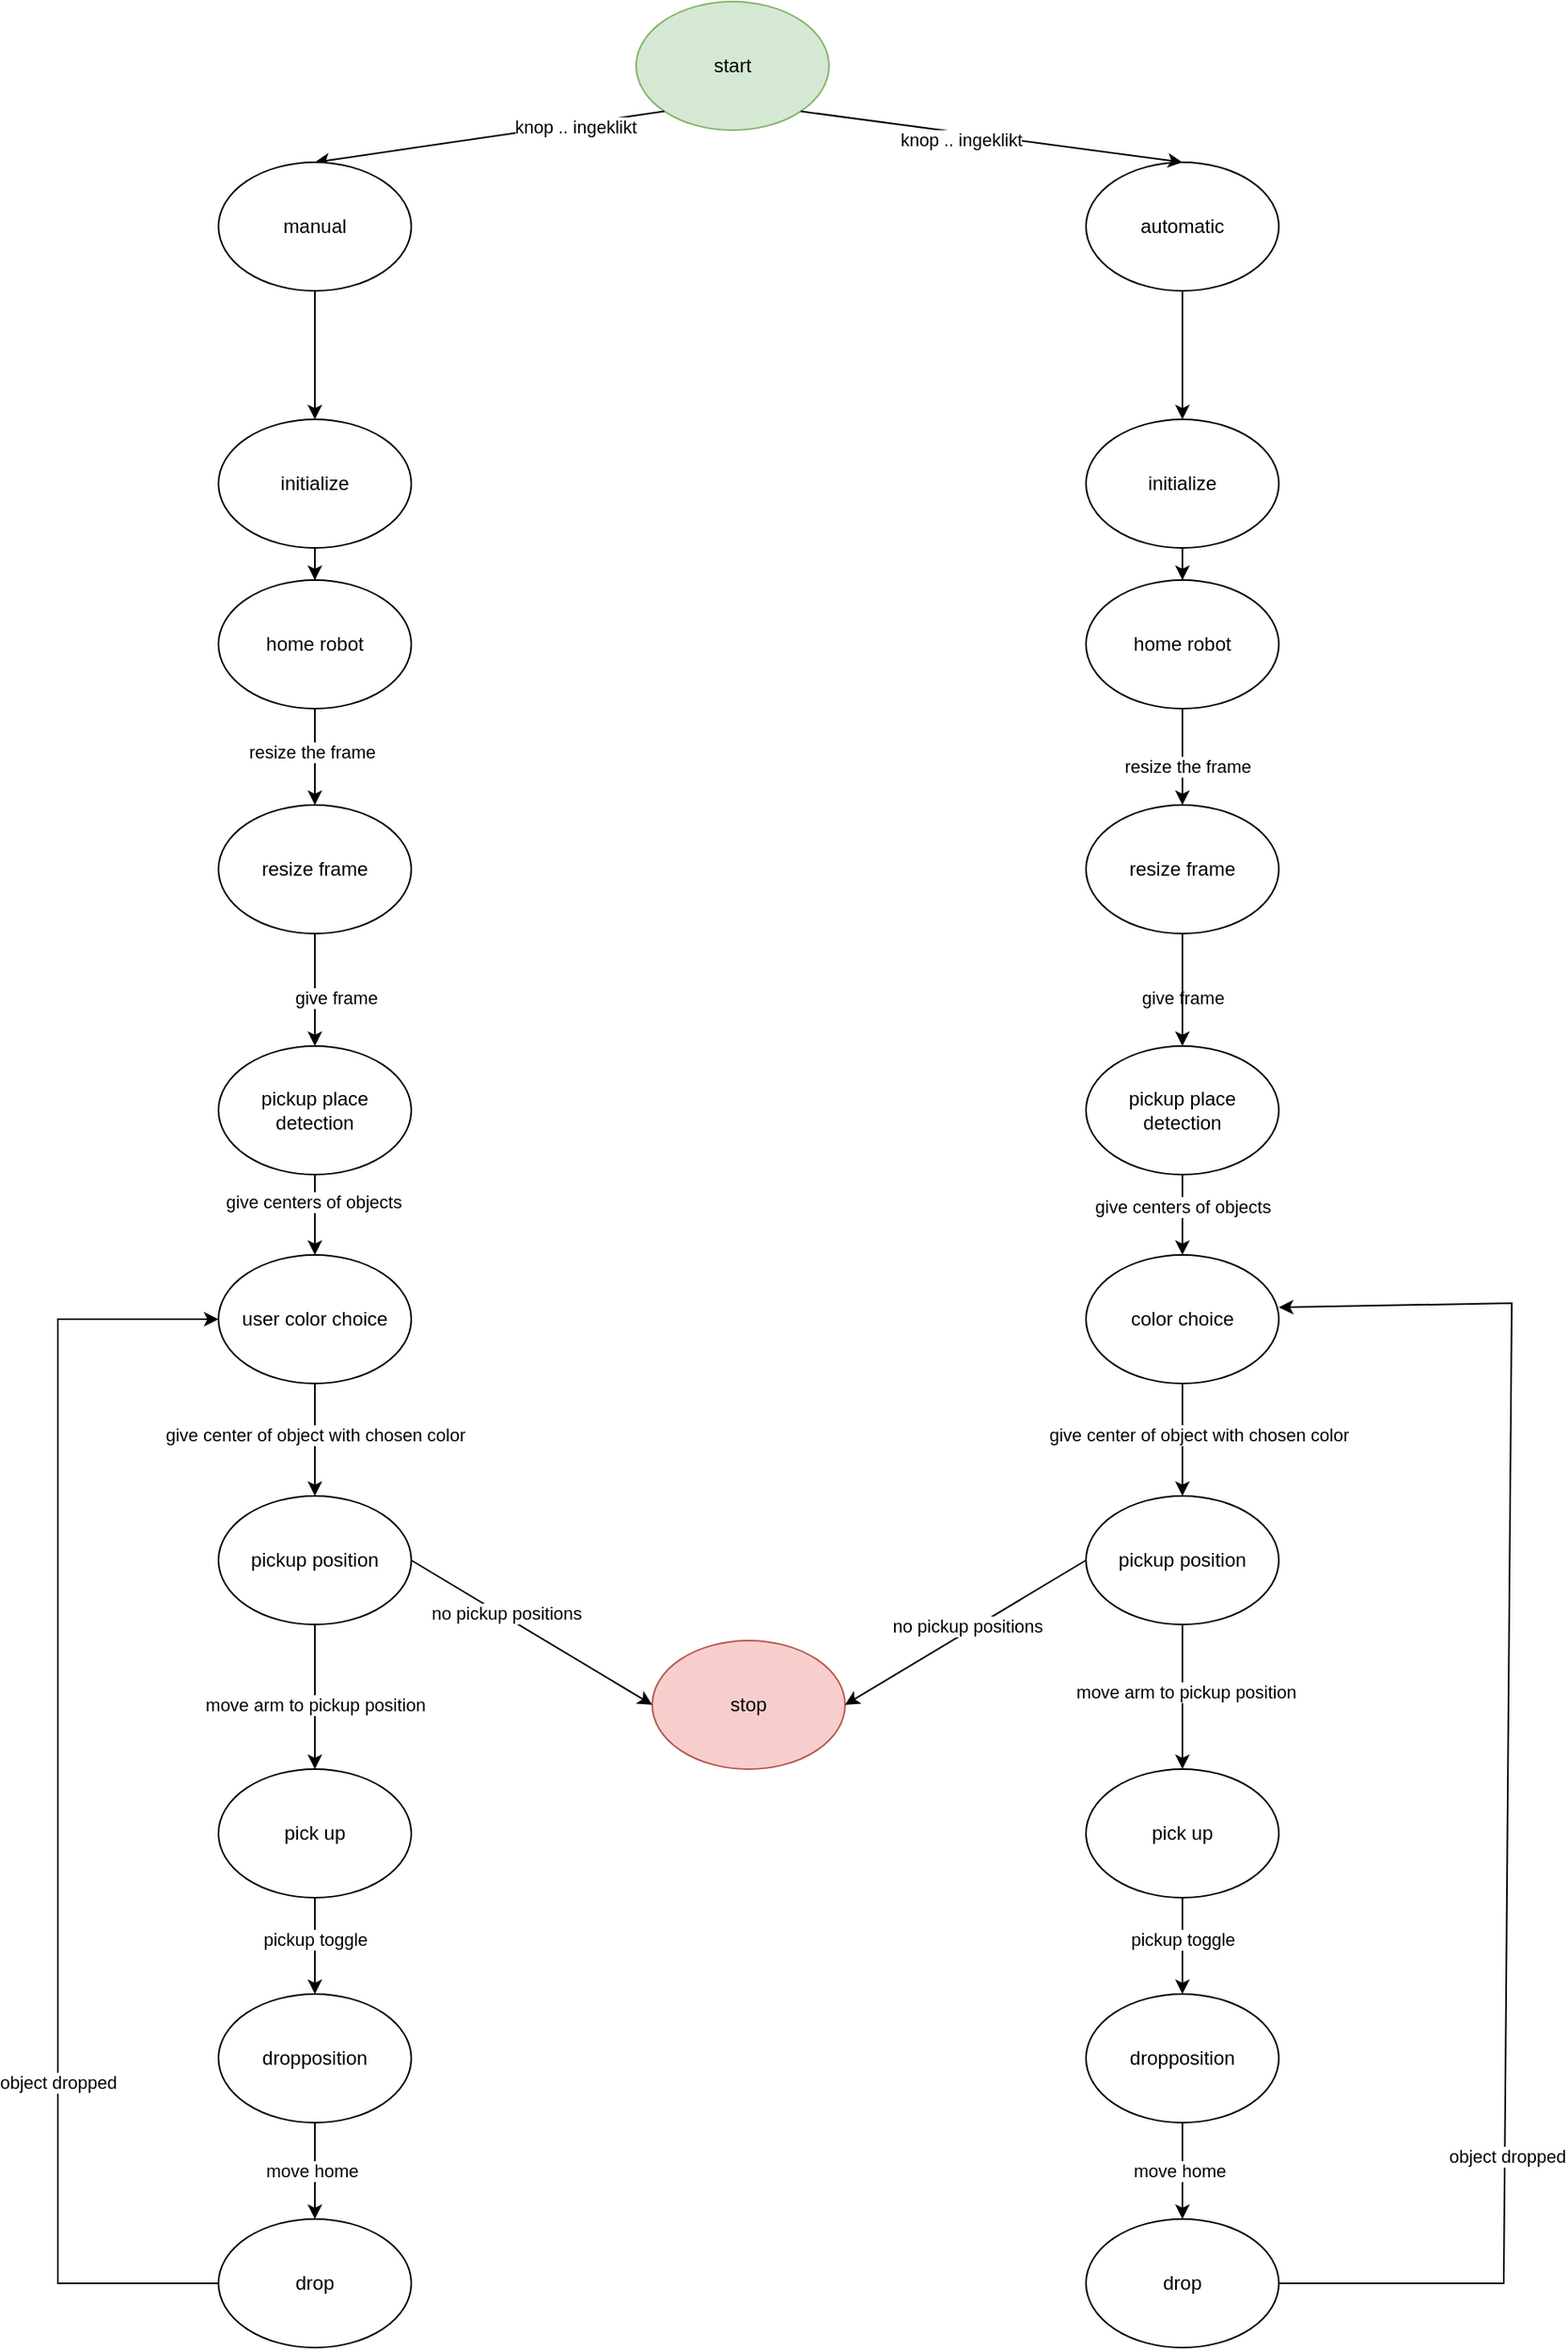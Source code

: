 <mxfile version="22.0.3" type="device">
  <diagram id="QGZ9qkBQXiq8oFRHzcYZ" name="Page-1">
    <mxGraphModel dx="1206" dy="1909" grid="1" gridSize="10" guides="1" tooltips="1" connect="1" arrows="1" fold="1" page="1" pageScale="1" pageWidth="850" pageHeight="1100" math="0" shadow="0">
      <root>
        <mxCell id="0" />
        <mxCell id="1" parent="0" />
        <mxCell id="dqPGrN33h6YWLL4-NXQ6-1" value="pickup position" style="ellipse;whiteSpace=wrap;html=1;" parent="1" vertex="1">
          <mxGeometry x="730" y="810" width="120" height="80" as="geometry" />
        </mxCell>
        <mxCell id="dqPGrN33h6YWLL4-NXQ6-2" value="" style="endArrow=classic;html=1;rounded=0;exitX=0.5;exitY=1;exitDx=0;exitDy=0;entryX=0.5;entryY=0;entryDx=0;entryDy=0;" parent="1" source="dqPGrN33h6YWLL4-NXQ6-1" target="dqPGrN33h6YWLL4-NXQ6-3" edge="1">
          <mxGeometry width="50" height="50" relative="1" as="geometry">
            <mxPoint x="805" y="880" as="sourcePoint" />
            <mxPoint x="745" y="830" as="targetPoint" />
          </mxGeometry>
        </mxCell>
        <mxCell id="dqPGrN33h6YWLL4-NXQ6-10" value="move arm to pickup position" style="edgeLabel;html=1;align=center;verticalAlign=middle;resizable=0;points=[];" parent="dqPGrN33h6YWLL4-NXQ6-2" vertex="1" connectable="0">
          <mxGeometry x="-0.07" y="2" relative="1" as="geometry">
            <mxPoint as="offset" />
          </mxGeometry>
        </mxCell>
        <mxCell id="dqPGrN33h6YWLL4-NXQ6-3" value="pick up" style="ellipse;whiteSpace=wrap;html=1;" parent="1" vertex="1">
          <mxGeometry x="730" y="980" width="120" height="80" as="geometry" />
        </mxCell>
        <mxCell id="dqPGrN33h6YWLL4-NXQ6-5" value="dropposition" style="ellipse;whiteSpace=wrap;html=1;" parent="1" vertex="1">
          <mxGeometry x="730" y="1120" width="120" height="80" as="geometry" />
        </mxCell>
        <mxCell id="dqPGrN33h6YWLL4-NXQ6-6" value="drop" style="ellipse;whiteSpace=wrap;html=1;" parent="1" vertex="1">
          <mxGeometry x="730" y="1260" width="120" height="80" as="geometry" />
        </mxCell>
        <mxCell id="jYfBmYPGDB_5rIrDpXSR-55" value="" style="edgeStyle=orthogonalEdgeStyle;rounded=0;orthogonalLoop=1;jettySize=auto;html=1;" edge="1" parent="1" source="dqPGrN33h6YWLL4-NXQ6-7" target="jYfBmYPGDB_5rIrDpXSR-54">
          <mxGeometry relative="1" as="geometry" />
        </mxCell>
        <mxCell id="dqPGrN33h6YWLL4-NXQ6-7" value="initialize" style="ellipse;whiteSpace=wrap;html=1;" parent="1" vertex="1">
          <mxGeometry x="730" y="140" width="120" height="80" as="geometry" />
        </mxCell>
        <mxCell id="dqPGrN33h6YWLL4-NXQ6-11" value="" style="endArrow=classic;html=1;rounded=0;exitX=0.5;exitY=1;exitDx=0;exitDy=0;" parent="1" source="dqPGrN33h6YWLL4-NXQ6-3" target="dqPGrN33h6YWLL4-NXQ6-5" edge="1">
          <mxGeometry width="50" height="50" relative="1" as="geometry">
            <mxPoint x="655" y="1140" as="sourcePoint" />
            <mxPoint x="705" y="1090" as="targetPoint" />
          </mxGeometry>
        </mxCell>
        <mxCell id="dqPGrN33h6YWLL4-NXQ6-12" value="pickup toggle" style="edgeLabel;html=1;align=center;verticalAlign=middle;resizable=0;points=[];" parent="dqPGrN33h6YWLL4-NXQ6-11" vertex="1" connectable="0">
          <mxGeometry x="-0.144" relative="1" as="geometry">
            <mxPoint as="offset" />
          </mxGeometry>
        </mxCell>
        <mxCell id="dqPGrN33h6YWLL4-NXQ6-13" value="" style="endArrow=classic;html=1;rounded=0;entryX=0.5;entryY=0;entryDx=0;entryDy=0;exitX=0.5;exitY=1;exitDx=0;exitDy=0;" parent="1" source="dqPGrN33h6YWLL4-NXQ6-5" target="dqPGrN33h6YWLL4-NXQ6-6" edge="1">
          <mxGeometry width="50" height="50" relative="1" as="geometry">
            <mxPoint x="790" y="1210" as="sourcePoint" />
            <mxPoint x="695" y="1230" as="targetPoint" />
          </mxGeometry>
        </mxCell>
        <mxCell id="dqPGrN33h6YWLL4-NXQ6-14" value="move home" style="edgeLabel;html=1;align=center;verticalAlign=middle;resizable=0;points=[];" parent="dqPGrN33h6YWLL4-NXQ6-13" vertex="1" connectable="0">
          <mxGeometry x="-0.024" y="-2" relative="1" as="geometry">
            <mxPoint as="offset" />
          </mxGeometry>
        </mxCell>
        <mxCell id="dqPGrN33h6YWLL4-NXQ6-15" value="" style="endArrow=classic;html=1;rounded=0;exitX=1;exitY=0.5;exitDx=0;exitDy=0;entryX=1;entryY=0.408;entryDx=0;entryDy=0;entryPerimeter=0;" parent="1" source="dqPGrN33h6YWLL4-NXQ6-6" target="jYfBmYPGDB_5rIrDpXSR-48" edge="1">
          <mxGeometry width="50" height="50" relative="1" as="geometry">
            <mxPoint x="945" y="810" as="sourcePoint" />
            <mxPoint x="995" y="760" as="targetPoint" />
            <Array as="points">
              <mxPoint x="990" y="1300" />
              <mxPoint x="995" y="690" />
            </Array>
          </mxGeometry>
        </mxCell>
        <mxCell id="jYfBmYPGDB_5rIrDpXSR-80" value="object dropped" style="edgeLabel;html=1;align=center;verticalAlign=middle;resizable=0;points=[];" vertex="1" connectable="0" parent="dqPGrN33h6YWLL4-NXQ6-15">
          <mxGeometry x="-0.511" y="-1" relative="1" as="geometry">
            <mxPoint as="offset" />
          </mxGeometry>
        </mxCell>
        <mxCell id="jYfBmYPGDB_5rIrDpXSR-2" value="start" style="ellipse;whiteSpace=wrap;html=1;fillColor=#d5e8d4;strokeColor=#82b366;" vertex="1" parent="1">
          <mxGeometry x="450" y="-120" width="120" height="80" as="geometry" />
        </mxCell>
        <mxCell id="jYfBmYPGDB_5rIrDpXSR-3" value="" style="endArrow=classic;html=1;rounded=0;exitX=0;exitY=1;exitDx=0;exitDy=0;entryX=0.5;entryY=0;entryDx=0;entryDy=0;" edge="1" parent="1" source="jYfBmYPGDB_5rIrDpXSR-2" target="jYfBmYPGDB_5rIrDpXSR-4">
          <mxGeometry width="50" height="50" relative="1" as="geometry">
            <mxPoint x="240" y="40" as="sourcePoint" />
            <mxPoint x="280" y="-30" as="targetPoint" />
          </mxGeometry>
        </mxCell>
        <mxCell id="jYfBmYPGDB_5rIrDpXSR-8" value="knop .. ingeklikt" style="edgeLabel;html=1;align=center;verticalAlign=middle;resizable=0;points=[];" vertex="1" connectable="0" parent="jYfBmYPGDB_5rIrDpXSR-3">
          <mxGeometry x="-0.484" y="1" relative="1" as="geometry">
            <mxPoint as="offset" />
          </mxGeometry>
        </mxCell>
        <mxCell id="jYfBmYPGDB_5rIrDpXSR-24" value="" style="edgeStyle=orthogonalEdgeStyle;rounded=0;orthogonalLoop=1;jettySize=auto;html=1;" edge="1" parent="1" source="jYfBmYPGDB_5rIrDpXSR-4" target="jYfBmYPGDB_5rIrDpXSR-15">
          <mxGeometry relative="1" as="geometry" />
        </mxCell>
        <mxCell id="jYfBmYPGDB_5rIrDpXSR-4" value="manual" style="ellipse;whiteSpace=wrap;html=1;" vertex="1" parent="1">
          <mxGeometry x="190" y="-20" width="120" height="80" as="geometry" />
        </mxCell>
        <mxCell id="jYfBmYPGDB_5rIrDpXSR-25" value="" style="edgeStyle=orthogonalEdgeStyle;rounded=0;orthogonalLoop=1;jettySize=auto;html=1;" edge="1" parent="1" source="jYfBmYPGDB_5rIrDpXSR-5" target="dqPGrN33h6YWLL4-NXQ6-7">
          <mxGeometry relative="1" as="geometry" />
        </mxCell>
        <mxCell id="jYfBmYPGDB_5rIrDpXSR-5" value="automatic" style="ellipse;whiteSpace=wrap;html=1;" vertex="1" parent="1">
          <mxGeometry x="730" y="-20" width="120" height="80" as="geometry" />
        </mxCell>
        <mxCell id="jYfBmYPGDB_5rIrDpXSR-6" value="" style="endArrow=classic;html=1;rounded=0;exitX=1;exitY=1;exitDx=0;exitDy=0;entryX=0.5;entryY=0;entryDx=0;entryDy=0;" edge="1" parent="1" source="jYfBmYPGDB_5rIrDpXSR-2" target="jYfBmYPGDB_5rIrDpXSR-5">
          <mxGeometry width="50" height="50" relative="1" as="geometry">
            <mxPoint x="560" y="-50" as="sourcePoint" />
            <mxPoint x="610" y="-100" as="targetPoint" />
          </mxGeometry>
        </mxCell>
        <mxCell id="jYfBmYPGDB_5rIrDpXSR-7" value="knop .. ingeklikt" style="edgeLabel;html=1;align=center;verticalAlign=middle;resizable=0;points=[];" vertex="1" connectable="0" parent="jYfBmYPGDB_5rIrDpXSR-6">
          <mxGeometry x="-0.157" y="-4" relative="1" as="geometry">
            <mxPoint as="offset" />
          </mxGeometry>
        </mxCell>
        <mxCell id="jYfBmYPGDB_5rIrDpXSR-9" value="pickup position" style="ellipse;whiteSpace=wrap;html=1;" vertex="1" parent="1">
          <mxGeometry x="190" y="810" width="120" height="80" as="geometry" />
        </mxCell>
        <mxCell id="jYfBmYPGDB_5rIrDpXSR-10" value="" style="endArrow=classic;html=1;rounded=0;exitX=0.5;exitY=1;exitDx=0;exitDy=0;entryX=0.5;entryY=0;entryDx=0;entryDy=0;" edge="1" parent="1" source="jYfBmYPGDB_5rIrDpXSR-9" target="jYfBmYPGDB_5rIrDpXSR-12">
          <mxGeometry width="50" height="50" relative="1" as="geometry">
            <mxPoint x="265" y="880" as="sourcePoint" />
            <mxPoint x="205" y="830" as="targetPoint" />
          </mxGeometry>
        </mxCell>
        <mxCell id="jYfBmYPGDB_5rIrDpXSR-11" value="move arm to pickup position" style="edgeLabel;html=1;align=center;verticalAlign=middle;resizable=0;points=[];" vertex="1" connectable="0" parent="jYfBmYPGDB_5rIrDpXSR-10">
          <mxGeometry x="-0.07" y="2" relative="1" as="geometry">
            <mxPoint x="-2" y="8" as="offset" />
          </mxGeometry>
        </mxCell>
        <mxCell id="jYfBmYPGDB_5rIrDpXSR-12" value="pick up" style="ellipse;whiteSpace=wrap;html=1;" vertex="1" parent="1">
          <mxGeometry x="190" y="980" width="120" height="80" as="geometry" />
        </mxCell>
        <mxCell id="jYfBmYPGDB_5rIrDpXSR-13" value="dropposition" style="ellipse;whiteSpace=wrap;html=1;" vertex="1" parent="1">
          <mxGeometry x="190" y="1120" width="120" height="80" as="geometry" />
        </mxCell>
        <mxCell id="jYfBmYPGDB_5rIrDpXSR-14" value="drop" style="ellipse;whiteSpace=wrap;html=1;" vertex="1" parent="1">
          <mxGeometry x="190" y="1260" width="120" height="80" as="geometry" />
        </mxCell>
        <mxCell id="jYfBmYPGDB_5rIrDpXSR-28" value="" style="edgeStyle=orthogonalEdgeStyle;rounded=0;orthogonalLoop=1;jettySize=auto;html=1;" edge="1" parent="1" source="jYfBmYPGDB_5rIrDpXSR-15" target="jYfBmYPGDB_5rIrDpXSR-27">
          <mxGeometry relative="1" as="geometry" />
        </mxCell>
        <mxCell id="jYfBmYPGDB_5rIrDpXSR-15" value="initialize" style="ellipse;whiteSpace=wrap;html=1;" vertex="1" parent="1">
          <mxGeometry x="190" y="140" width="120" height="80" as="geometry" />
        </mxCell>
        <mxCell id="jYfBmYPGDB_5rIrDpXSR-18" value="" style="endArrow=classic;html=1;rounded=0;exitX=0.5;exitY=1;exitDx=0;exitDy=0;" edge="1" parent="1" source="jYfBmYPGDB_5rIrDpXSR-12" target="jYfBmYPGDB_5rIrDpXSR-13">
          <mxGeometry width="50" height="50" relative="1" as="geometry">
            <mxPoint x="115.0" y="1140" as="sourcePoint" />
            <mxPoint x="165" y="1090" as="targetPoint" />
          </mxGeometry>
        </mxCell>
        <mxCell id="jYfBmYPGDB_5rIrDpXSR-19" value="pickup toggle" style="edgeLabel;html=1;align=center;verticalAlign=middle;resizable=0;points=[];" vertex="1" connectable="0" parent="jYfBmYPGDB_5rIrDpXSR-18">
          <mxGeometry x="-0.144" relative="1" as="geometry">
            <mxPoint as="offset" />
          </mxGeometry>
        </mxCell>
        <mxCell id="jYfBmYPGDB_5rIrDpXSR-20" value="" style="endArrow=classic;html=1;rounded=0;entryX=0.5;entryY=0;entryDx=0;entryDy=0;exitX=0.5;exitY=1;exitDx=0;exitDy=0;" edge="1" parent="1" source="jYfBmYPGDB_5rIrDpXSR-13" target="jYfBmYPGDB_5rIrDpXSR-14">
          <mxGeometry width="50" height="50" relative="1" as="geometry">
            <mxPoint x="250.0" y="1210" as="sourcePoint" />
            <mxPoint x="155" y="1230" as="targetPoint" />
          </mxGeometry>
        </mxCell>
        <mxCell id="jYfBmYPGDB_5rIrDpXSR-21" value="move home" style="edgeLabel;html=1;align=center;verticalAlign=middle;resizable=0;points=[];" vertex="1" connectable="0" parent="jYfBmYPGDB_5rIrDpXSR-20">
          <mxGeometry x="-0.024" y="-2" relative="1" as="geometry">
            <mxPoint as="offset" />
          </mxGeometry>
        </mxCell>
        <mxCell id="jYfBmYPGDB_5rIrDpXSR-22" value="" style="endArrow=classic;html=1;rounded=0;exitX=0;exitY=0.5;exitDx=0;exitDy=0;entryX=0;entryY=0.5;entryDx=0;entryDy=0;" edge="1" parent="1" source="jYfBmYPGDB_5rIrDpXSR-14" target="jYfBmYPGDB_5rIrDpXSR-35">
          <mxGeometry width="50" height="50" relative="1" as="geometry">
            <mxPoint x="10" y="1310" as="sourcePoint" />
            <mxPoint x="10" y="560" as="targetPoint" />
            <Array as="points">
              <mxPoint x="90" y="1300" />
              <mxPoint x="90" y="700" />
            </Array>
          </mxGeometry>
        </mxCell>
        <mxCell id="jYfBmYPGDB_5rIrDpXSR-79" value="object dropped" style="edgeLabel;html=1;align=center;verticalAlign=middle;resizable=0;points=[];" vertex="1" connectable="0" parent="jYfBmYPGDB_5rIrDpXSR-22">
          <mxGeometry x="-0.438" relative="1" as="geometry">
            <mxPoint as="offset" />
          </mxGeometry>
        </mxCell>
        <mxCell id="jYfBmYPGDB_5rIrDpXSR-27" value="home robot" style="ellipse;whiteSpace=wrap;html=1;" vertex="1" parent="1">
          <mxGeometry x="190" y="240" width="120" height="80" as="geometry" />
        </mxCell>
        <mxCell id="jYfBmYPGDB_5rIrDpXSR-76" value="" style="edgeStyle=orthogonalEdgeStyle;rounded=0;orthogonalLoop=1;jettySize=auto;html=1;" edge="1" parent="1" source="jYfBmYPGDB_5rIrDpXSR-29" target="jYfBmYPGDB_5rIrDpXSR-31">
          <mxGeometry relative="1" as="geometry" />
        </mxCell>
        <mxCell id="jYfBmYPGDB_5rIrDpXSR-81" value="give frame" style="edgeLabel;html=1;align=center;verticalAlign=middle;resizable=0;points=[];" vertex="1" connectable="0" parent="jYfBmYPGDB_5rIrDpXSR-76">
          <mxGeometry x="-0.143" y="3" relative="1" as="geometry">
            <mxPoint x="537" y="10" as="offset" />
          </mxGeometry>
        </mxCell>
        <mxCell id="jYfBmYPGDB_5rIrDpXSR-29" value="resize frame" style="ellipse;whiteSpace=wrap;html=1;" vertex="1" parent="1">
          <mxGeometry x="190" y="380" width="120" height="80" as="geometry" />
        </mxCell>
        <mxCell id="jYfBmYPGDB_5rIrDpXSR-30" value="" style="endArrow=classic;html=1;rounded=0;exitX=0.5;exitY=1;exitDx=0;exitDy=0;entryX=0.5;entryY=0;entryDx=0;entryDy=0;" edge="1" parent="1" source="jYfBmYPGDB_5rIrDpXSR-27" target="jYfBmYPGDB_5rIrDpXSR-29">
          <mxGeometry width="50" height="50" relative="1" as="geometry">
            <mxPoint x="50" y="290" as="sourcePoint" />
            <mxPoint x="100" y="240" as="targetPoint" />
          </mxGeometry>
        </mxCell>
        <mxCell id="jYfBmYPGDB_5rIrDpXSR-46" value="resize the frame" style="edgeLabel;html=1;align=center;verticalAlign=middle;resizable=0;points=[];" vertex="1" connectable="0" parent="jYfBmYPGDB_5rIrDpXSR-30">
          <mxGeometry x="-0.094" y="-2" relative="1" as="geometry">
            <mxPoint as="offset" />
          </mxGeometry>
        </mxCell>
        <mxCell id="jYfBmYPGDB_5rIrDpXSR-77" value="" style="edgeStyle=orthogonalEdgeStyle;rounded=0;orthogonalLoop=1;jettySize=auto;html=1;" edge="1" parent="1" source="jYfBmYPGDB_5rIrDpXSR-31" target="jYfBmYPGDB_5rIrDpXSR-35">
          <mxGeometry relative="1" as="geometry" />
        </mxCell>
        <mxCell id="jYfBmYPGDB_5rIrDpXSR-82" value="give centers of objects" style="edgeLabel;html=1;align=center;verticalAlign=middle;resizable=0;points=[];" vertex="1" connectable="0" parent="jYfBmYPGDB_5rIrDpXSR-77">
          <mxGeometry x="-0.32" y="-1" relative="1" as="geometry">
            <mxPoint as="offset" />
          </mxGeometry>
        </mxCell>
        <mxCell id="jYfBmYPGDB_5rIrDpXSR-31" value="pickup place detection" style="ellipse;whiteSpace=wrap;html=1;" vertex="1" parent="1">
          <mxGeometry x="190" y="530" width="120" height="80" as="geometry" />
        </mxCell>
        <mxCell id="jYfBmYPGDB_5rIrDpXSR-75" value="" style="edgeStyle=orthogonalEdgeStyle;rounded=0;orthogonalLoop=1;jettySize=auto;html=1;" edge="1" parent="1" source="jYfBmYPGDB_5rIrDpXSR-35" target="jYfBmYPGDB_5rIrDpXSR-9">
          <mxGeometry relative="1" as="geometry" />
        </mxCell>
        <mxCell id="jYfBmYPGDB_5rIrDpXSR-35" value="user color choice" style="ellipse;whiteSpace=wrap;html=1;" vertex="1" parent="1">
          <mxGeometry x="190.0" y="660" width="120" height="80" as="geometry" />
        </mxCell>
        <mxCell id="jYfBmYPGDB_5rIrDpXSR-73" value="" style="edgeStyle=orthogonalEdgeStyle;rounded=0;orthogonalLoop=1;jettySize=auto;html=1;" edge="1" parent="1" source="jYfBmYPGDB_5rIrDpXSR-48" target="dqPGrN33h6YWLL4-NXQ6-1">
          <mxGeometry relative="1" as="geometry" />
        </mxCell>
        <mxCell id="jYfBmYPGDB_5rIrDpXSR-74" value="give center of object with chosen color" style="edgeLabel;html=1;align=center;verticalAlign=middle;resizable=0;points=[];" vertex="1" connectable="0" parent="jYfBmYPGDB_5rIrDpXSR-73">
          <mxGeometry x="-0.371" relative="1" as="geometry">
            <mxPoint x="-540" y="10" as="offset" />
          </mxGeometry>
        </mxCell>
        <mxCell id="jYfBmYPGDB_5rIrDpXSR-48" value="color choice" style="ellipse;whiteSpace=wrap;html=1;" vertex="1" parent="1">
          <mxGeometry x="730" y="660" width="120" height="80" as="geometry" />
        </mxCell>
        <mxCell id="jYfBmYPGDB_5rIrDpXSR-72" value="" style="edgeStyle=orthogonalEdgeStyle;rounded=0;orthogonalLoop=1;jettySize=auto;html=1;" edge="1" parent="1" source="jYfBmYPGDB_5rIrDpXSR-49" target="jYfBmYPGDB_5rIrDpXSR-48">
          <mxGeometry relative="1" as="geometry" />
        </mxCell>
        <mxCell id="jYfBmYPGDB_5rIrDpXSR-49" value="pickup place detection" style="ellipse;whiteSpace=wrap;html=1;" vertex="1" parent="1">
          <mxGeometry x="730" y="530" width="120" height="80" as="geometry" />
        </mxCell>
        <mxCell id="jYfBmYPGDB_5rIrDpXSR-54" value="home robot" style="ellipse;whiteSpace=wrap;html=1;" vertex="1" parent="1">
          <mxGeometry x="730" y="240" width="120" height="80" as="geometry" />
        </mxCell>
        <mxCell id="jYfBmYPGDB_5rIrDpXSR-56" value="" style="endArrow=classic;html=1;rounded=0;exitX=0.5;exitY=1;exitDx=0;exitDy=0;entryX=0.5;entryY=0;entryDx=0;entryDy=0;" edge="1" parent="1" source="jYfBmYPGDB_5rIrDpXSR-54" target="jYfBmYPGDB_5rIrDpXSR-57">
          <mxGeometry width="50" height="50" relative="1" as="geometry">
            <mxPoint x="630" y="280" as="sourcePoint" />
            <mxPoint x="680" y="230" as="targetPoint" />
          </mxGeometry>
        </mxCell>
        <mxCell id="jYfBmYPGDB_5rIrDpXSR-59" value="resize the frame" style="edgeLabel;html=1;align=center;verticalAlign=middle;resizable=0;points=[];" vertex="1" connectable="0" parent="jYfBmYPGDB_5rIrDpXSR-56">
          <mxGeometry x="0.182" y="3" relative="1" as="geometry">
            <mxPoint as="offset" />
          </mxGeometry>
        </mxCell>
        <mxCell id="jYfBmYPGDB_5rIrDpXSR-71" value="" style="edgeStyle=orthogonalEdgeStyle;rounded=0;orthogonalLoop=1;jettySize=auto;html=1;" edge="1" parent="1" source="jYfBmYPGDB_5rIrDpXSR-57" target="jYfBmYPGDB_5rIrDpXSR-49">
          <mxGeometry relative="1" as="geometry" />
        </mxCell>
        <mxCell id="jYfBmYPGDB_5rIrDpXSR-57" value="resize frame" style="ellipse;whiteSpace=wrap;html=1;" vertex="1" parent="1">
          <mxGeometry x="730" y="380" width="120" height="80" as="geometry" />
        </mxCell>
        <mxCell id="jYfBmYPGDB_5rIrDpXSR-62" value="stop" style="ellipse;whiteSpace=wrap;html=1;fillColor=#f8cecc;strokeColor=#b85450;" vertex="1" parent="1">
          <mxGeometry x="460" y="900" width="120" height="80" as="geometry" />
        </mxCell>
        <mxCell id="jYfBmYPGDB_5rIrDpXSR-67" value="" style="endArrow=classic;html=1;rounded=0;exitX=1;exitY=0.5;exitDx=0;exitDy=0;entryX=0;entryY=0.5;entryDx=0;entryDy=0;" edge="1" parent="1" source="jYfBmYPGDB_5rIrDpXSR-9" target="jYfBmYPGDB_5rIrDpXSR-62">
          <mxGeometry width="50" height="50" relative="1" as="geometry">
            <mxPoint x="380" y="660" as="sourcePoint" />
            <mxPoint x="430" y="610" as="targetPoint" />
          </mxGeometry>
        </mxCell>
        <mxCell id="jYfBmYPGDB_5rIrDpXSR-70" value="no pickup positions" style="edgeLabel;html=1;align=center;verticalAlign=middle;resizable=0;points=[];" vertex="1" connectable="0" parent="jYfBmYPGDB_5rIrDpXSR-67">
          <mxGeometry x="-0.23" y="2" relative="1" as="geometry">
            <mxPoint as="offset" />
          </mxGeometry>
        </mxCell>
        <mxCell id="jYfBmYPGDB_5rIrDpXSR-68" value="" style="endArrow=classic;html=1;rounded=0;exitX=0;exitY=0.5;exitDx=0;exitDy=0;entryX=1;entryY=0.5;entryDx=0;entryDy=0;" edge="1" parent="1" source="dqPGrN33h6YWLL4-NXQ6-1" target="jYfBmYPGDB_5rIrDpXSR-62">
          <mxGeometry width="50" height="50" relative="1" as="geometry">
            <mxPoint x="640" y="630" as="sourcePoint" />
            <mxPoint x="690" y="580" as="targetPoint" />
          </mxGeometry>
        </mxCell>
        <mxCell id="jYfBmYPGDB_5rIrDpXSR-69" value="no pickup positions" style="edgeLabel;html=1;align=center;verticalAlign=middle;resizable=0;points=[];" vertex="1" connectable="0" parent="jYfBmYPGDB_5rIrDpXSR-68">
          <mxGeometry x="-0.032" y="-3" relative="1" as="geometry">
            <mxPoint as="offset" />
          </mxGeometry>
        </mxCell>
        <mxCell id="jYfBmYPGDB_5rIrDpXSR-78" value="give center of object with chosen color" style="edgeLabel;html=1;align=center;verticalAlign=middle;resizable=0;points=[];" vertex="1" connectable="0" parent="1">
          <mxGeometry x="800" y="772" as="geometry" />
        </mxCell>
        <mxCell id="jYfBmYPGDB_5rIrDpXSR-83" value="give frame" style="edgeLabel;html=1;align=center;verticalAlign=middle;resizable=0;points=[];" vertex="1" connectable="0" parent="1">
          <mxGeometry x="263" y="500" as="geometry" />
        </mxCell>
        <mxCell id="jYfBmYPGDB_5rIrDpXSR-84" value="give centers of objects" style="edgeLabel;html=1;align=center;verticalAlign=middle;resizable=0;points=[];" vertex="1" connectable="0" parent="1">
          <mxGeometry x="790" y="630" as="geometry" />
        </mxCell>
      </root>
    </mxGraphModel>
  </diagram>
</mxfile>
